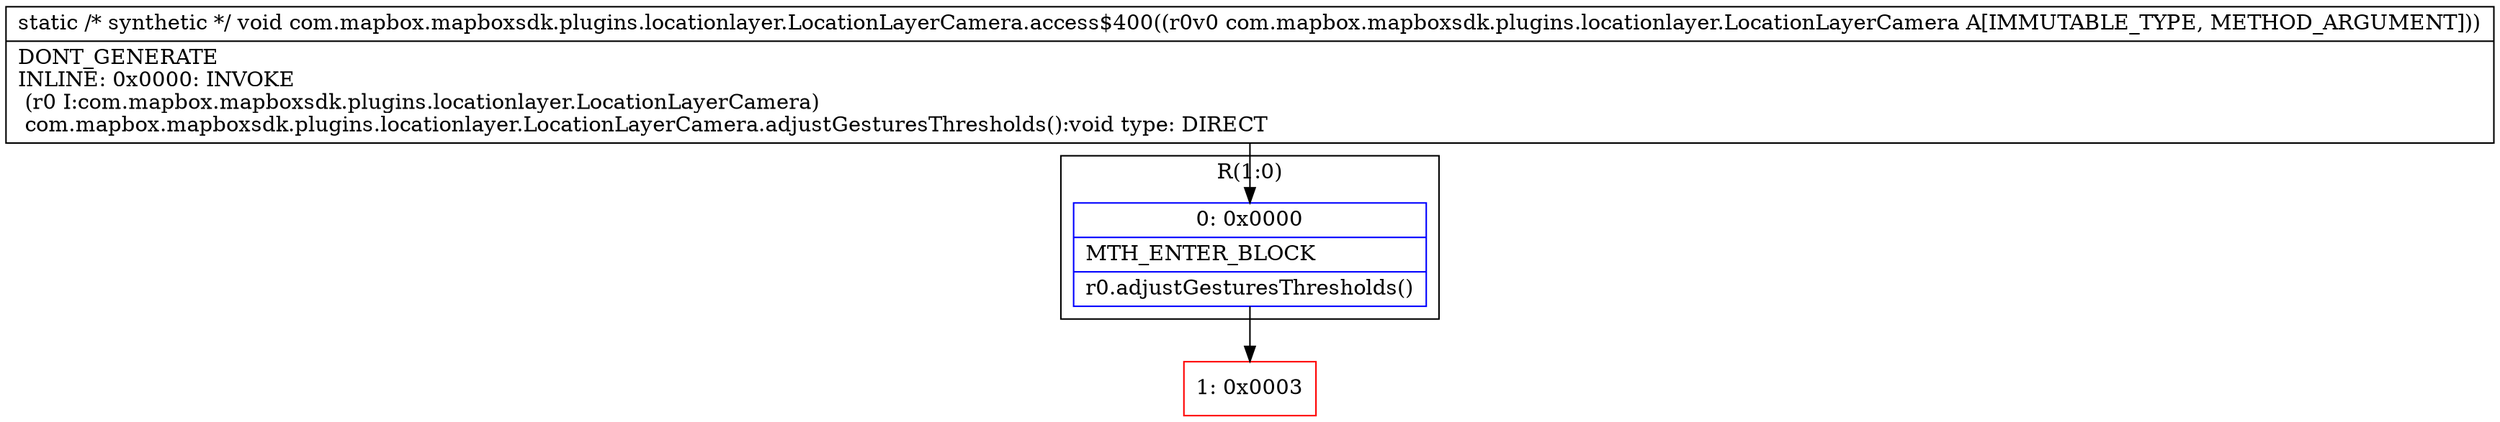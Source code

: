 digraph "CFG forcom.mapbox.mapboxsdk.plugins.locationlayer.LocationLayerCamera.access$400(Lcom\/mapbox\/mapboxsdk\/plugins\/locationlayer\/LocationLayerCamera;)V" {
subgraph cluster_Region_2112164973 {
label = "R(1:0)";
node [shape=record,color=blue];
Node_0 [shape=record,label="{0\:\ 0x0000|MTH_ENTER_BLOCK\l|r0.adjustGesturesThresholds()\l}"];
}
Node_1 [shape=record,color=red,label="{1\:\ 0x0003}"];
MethodNode[shape=record,label="{static \/* synthetic *\/ void com.mapbox.mapboxsdk.plugins.locationlayer.LocationLayerCamera.access$400((r0v0 com.mapbox.mapboxsdk.plugins.locationlayer.LocationLayerCamera A[IMMUTABLE_TYPE, METHOD_ARGUMENT]))  | DONT_GENERATE\lINLINE: 0x0000: INVOKE  \l  (r0 I:com.mapbox.mapboxsdk.plugins.locationlayer.LocationLayerCamera)\l com.mapbox.mapboxsdk.plugins.locationlayer.LocationLayerCamera.adjustGesturesThresholds():void type: DIRECT\l}"];
MethodNode -> Node_0;
Node_0 -> Node_1;
}

